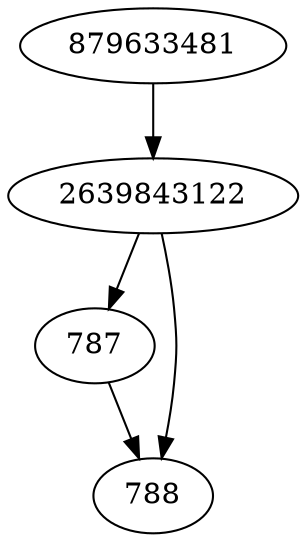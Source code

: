 strict digraph  {
879633481;
2639843122;
787;
788;
879633481 -> 2639843122;
2639843122 -> 787;
2639843122 -> 788;
787 -> 788;
}
